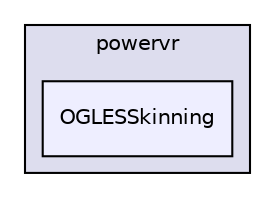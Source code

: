 digraph "PVR/SDK_3.4/Examples/Intermediate/Skinning/OGLES/Build/Android/src/com/powervr/OGLESSkinning" {
  compound=true
  node [ fontsize="10", fontname="Helvetica"];
  edge [ labelfontsize="10", labelfontname="Helvetica"];
  subgraph clusterdir_b44309e55bee40903b1e627db19e0e72 {
    graph [ bgcolor="#ddddee", pencolor="black", label="powervr" fontname="Helvetica", fontsize="10", URL="dir_b44309e55bee40903b1e627db19e0e72.html"]
  dir_0b10c71671f8b3f720ff0e123cac3b71 [shape=box, label="OGLESSkinning", style="filled", fillcolor="#eeeeff", pencolor="black", URL="dir_0b10c71671f8b3f720ff0e123cac3b71.html"];
  }
}
